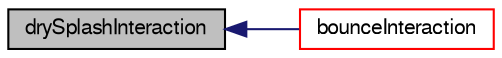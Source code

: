 digraph "drySplashInteraction"
{
  bgcolor="transparent";
  edge [fontname="FreeSans",fontsize="10",labelfontname="FreeSans",labelfontsize="10"];
  node [fontname="FreeSans",fontsize="10",shape=record];
  rankdir="LR";
  Node876 [label="drySplashInteraction",height=0.2,width=0.4,color="black", fillcolor="grey75", style="filled", fontcolor="black"];
  Node876 -> Node877 [dir="back",color="midnightblue",fontsize="10",style="solid",fontname="FreeSans"];
  Node877 [label="bounceInteraction",height=0.2,width=0.4,color="red",URL="$a24374.html#a0cf6772021aec5a35902919bda4c9171",tooltip="Bounce parcel (flip parcel normal velocity) "];
}
